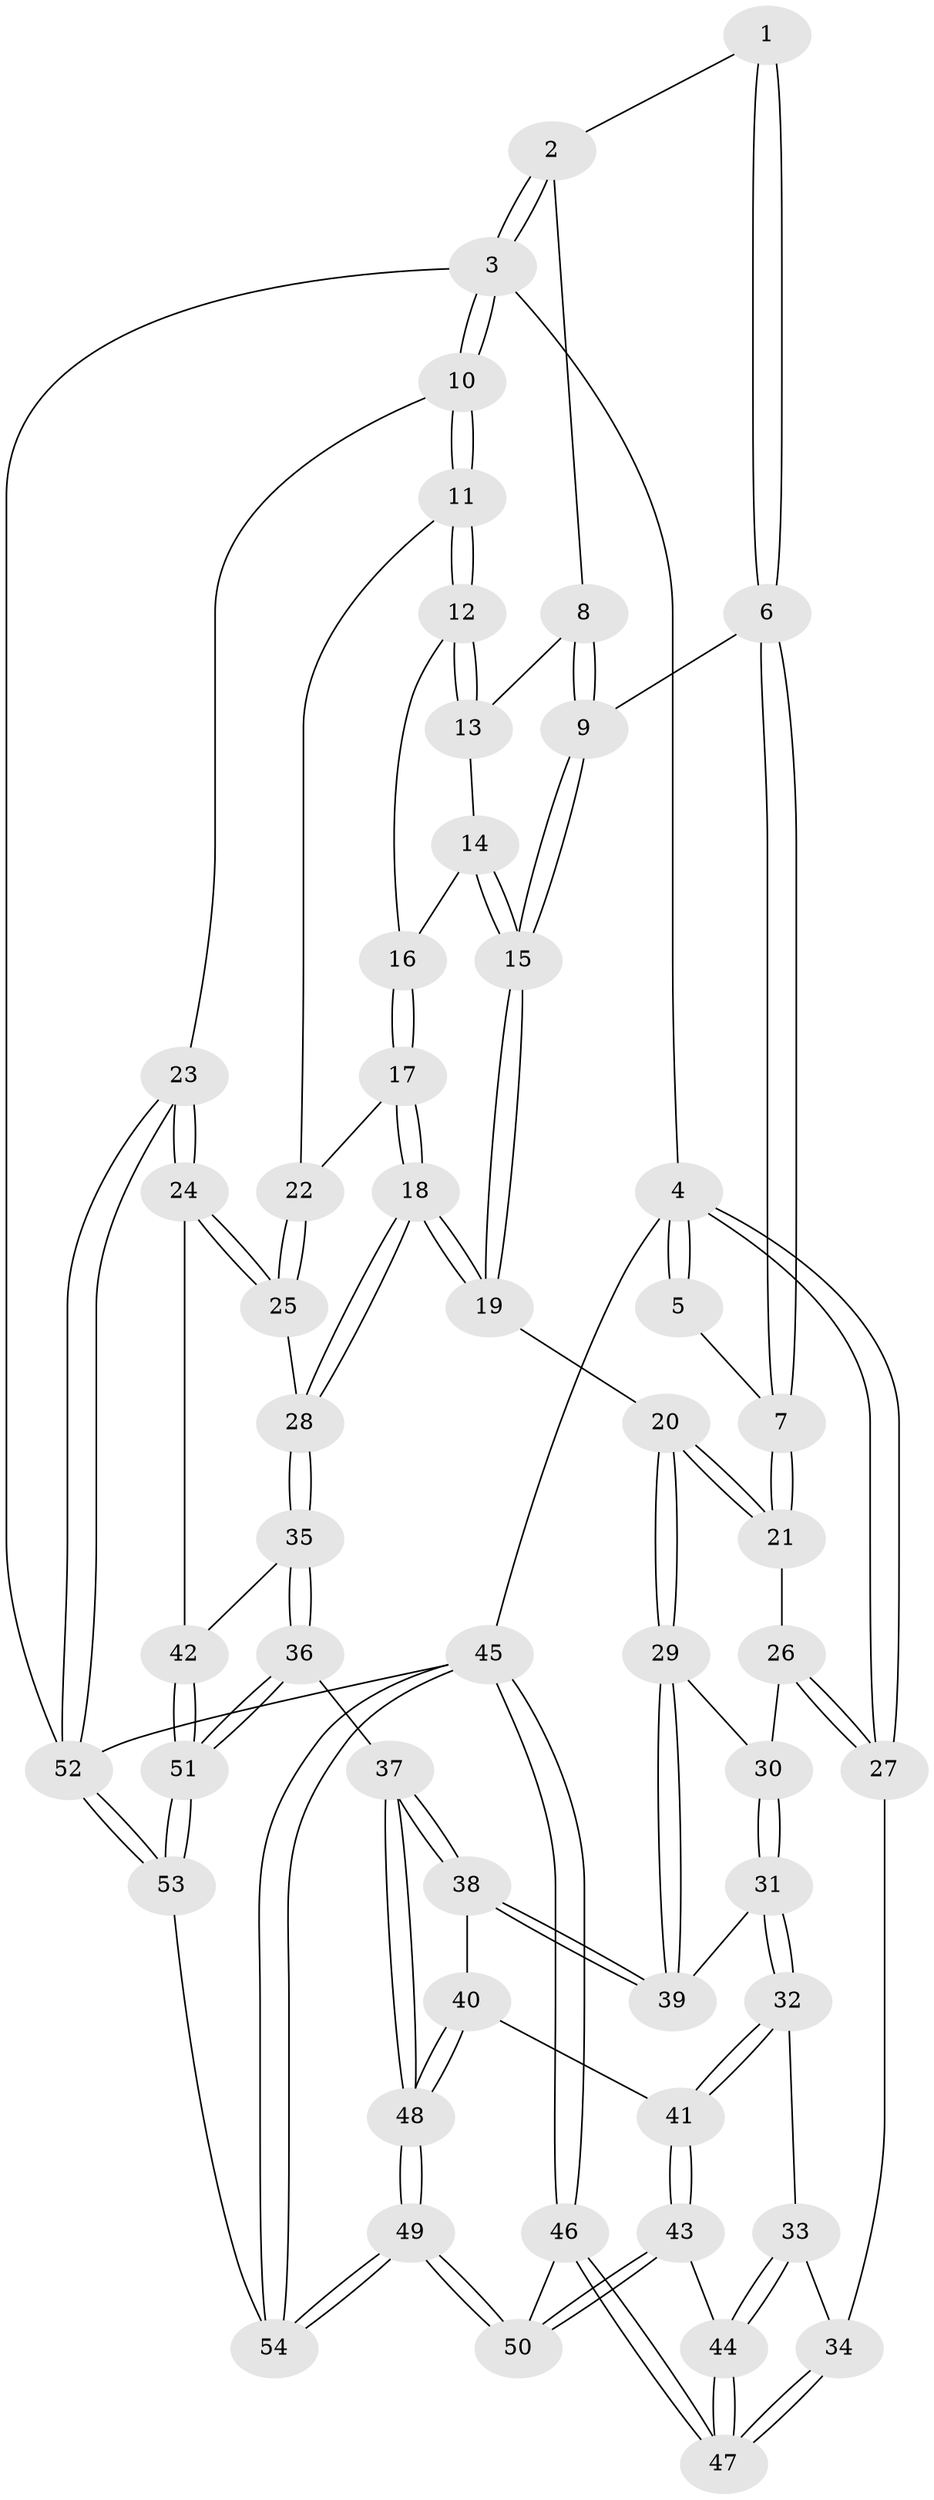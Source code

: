 // Generated by graph-tools (version 1.1) at 2025/00/03/09/25 05:00:33]
// undirected, 54 vertices, 132 edges
graph export_dot {
graph [start="1"]
  node [color=gray90,style=filled];
  1 [pos="+0.39230771991822627+0"];
  2 [pos="+0.7308597599000256+0"];
  3 [pos="+1+0"];
  4 [pos="+0+0"];
  5 [pos="+0+0"];
  6 [pos="+0.34910160832238846+0.19179695078377523"];
  7 [pos="+0.2070211810523882+0.26796353581391114"];
  8 [pos="+0.7146157740114187+0"];
  9 [pos="+0.49774657233112846+0.2096440060189428"];
  10 [pos="+1+0.26795652141458315"];
  11 [pos="+1+0.2840806152105708"];
  12 [pos="+0.9202674178347062+0.24932642631132299"];
  13 [pos="+0.7520879314467616+0.04874328995154238"];
  14 [pos="+0.7062460517403321+0.2694398966470157"];
  15 [pos="+0.5872626870554417+0.3301662084153523"];
  16 [pos="+0.8102538673246731+0.30044383507586114"];
  17 [pos="+0.7578624948282277+0.47133070510029357"];
  18 [pos="+0.6932568997055744+0.5226890751272197"];
  19 [pos="+0.5963401140740445+0.4649958721017323"];
  20 [pos="+0.4748569179512698+0.5157566594109381"];
  21 [pos="+0.20423259051699244+0.27294298531140565"];
  22 [pos="+0.8887207325993356+0.4432867170536943"];
  23 [pos="+1+0.6435446333456879"];
  24 [pos="+1+0.6557931850438946"];
  25 [pos="+0.9389854336856086+0.5612775822977851"];
  26 [pos="+0.07692053581420949+0.3802905768093351"];
  27 [pos="+0+0.43860529675691057"];
  28 [pos="+0.7135959755224134+0.5740814758352674"];
  29 [pos="+0.45056247180058717+0.554685383624277"];
  30 [pos="+0.17922615261644434+0.5112331175378171"];
  31 [pos="+0.21909811025695464+0.6022955033813246"];
  32 [pos="+0.22820566589114352+0.6454743922561961"];
  33 [pos="+0.12454554183177+0.71035709668049"];
  34 [pos="+0+0.5257898653689269"];
  35 [pos="+0.7166360189009295+0.6010170280502967"];
  36 [pos="+0.6005632550653522+0.8157482920915451"];
  37 [pos="+0.5422446230933223+0.8077503489477266"];
  38 [pos="+0.42330136039798716+0.7134056727737028"];
  39 [pos="+0.44675608045155746+0.5668119512992718"];
  40 [pos="+0.3718202211895114+0.728046338740147"];
  41 [pos="+0.30123180563370805+0.7220933317711565"];
  42 [pos="+0.9050645546924229+0.7469113099426278"];
  43 [pos="+0.1714811742225287+0.8577697548648595"];
  44 [pos="+0.13798604857842175+0.8187525863569598"];
  45 [pos="+0+1"];
  46 [pos="+0+0.8171861193332612"];
  47 [pos="+0+0.7258195217433652"];
  48 [pos="+0.27793499873728833+1"];
  49 [pos="+0.26209842215490037+1"];
  50 [pos="+0.17671622174106857+0.9467152267364044"];
  51 [pos="+0.7845861274211661+1"];
  52 [pos="+1+1"];
  53 [pos="+0.8332849743565593+1"];
  54 [pos="+0.2610728360885664+1"];
  1 -- 2;
  1 -- 6;
  1 -- 6;
  2 -- 3;
  2 -- 3;
  2 -- 8;
  3 -- 4;
  3 -- 10;
  3 -- 10;
  3 -- 52;
  4 -- 5;
  4 -- 5;
  4 -- 27;
  4 -- 27;
  4 -- 45;
  5 -- 7;
  6 -- 7;
  6 -- 7;
  6 -- 9;
  7 -- 21;
  7 -- 21;
  8 -- 9;
  8 -- 9;
  8 -- 13;
  9 -- 15;
  9 -- 15;
  10 -- 11;
  10 -- 11;
  10 -- 23;
  11 -- 12;
  11 -- 12;
  11 -- 22;
  12 -- 13;
  12 -- 13;
  12 -- 16;
  13 -- 14;
  14 -- 15;
  14 -- 15;
  14 -- 16;
  15 -- 19;
  15 -- 19;
  16 -- 17;
  16 -- 17;
  17 -- 18;
  17 -- 18;
  17 -- 22;
  18 -- 19;
  18 -- 19;
  18 -- 28;
  18 -- 28;
  19 -- 20;
  20 -- 21;
  20 -- 21;
  20 -- 29;
  20 -- 29;
  21 -- 26;
  22 -- 25;
  22 -- 25;
  23 -- 24;
  23 -- 24;
  23 -- 52;
  23 -- 52;
  24 -- 25;
  24 -- 25;
  24 -- 42;
  25 -- 28;
  26 -- 27;
  26 -- 27;
  26 -- 30;
  27 -- 34;
  28 -- 35;
  28 -- 35;
  29 -- 30;
  29 -- 39;
  29 -- 39;
  30 -- 31;
  30 -- 31;
  31 -- 32;
  31 -- 32;
  31 -- 39;
  32 -- 33;
  32 -- 41;
  32 -- 41;
  33 -- 34;
  33 -- 44;
  33 -- 44;
  34 -- 47;
  34 -- 47;
  35 -- 36;
  35 -- 36;
  35 -- 42;
  36 -- 37;
  36 -- 51;
  36 -- 51;
  37 -- 38;
  37 -- 38;
  37 -- 48;
  37 -- 48;
  38 -- 39;
  38 -- 39;
  38 -- 40;
  40 -- 41;
  40 -- 48;
  40 -- 48;
  41 -- 43;
  41 -- 43;
  42 -- 51;
  42 -- 51;
  43 -- 44;
  43 -- 50;
  43 -- 50;
  44 -- 47;
  44 -- 47;
  45 -- 46;
  45 -- 46;
  45 -- 54;
  45 -- 54;
  45 -- 52;
  46 -- 47;
  46 -- 47;
  46 -- 50;
  48 -- 49;
  48 -- 49;
  49 -- 50;
  49 -- 50;
  49 -- 54;
  49 -- 54;
  51 -- 53;
  51 -- 53;
  52 -- 53;
  52 -- 53;
  53 -- 54;
}
